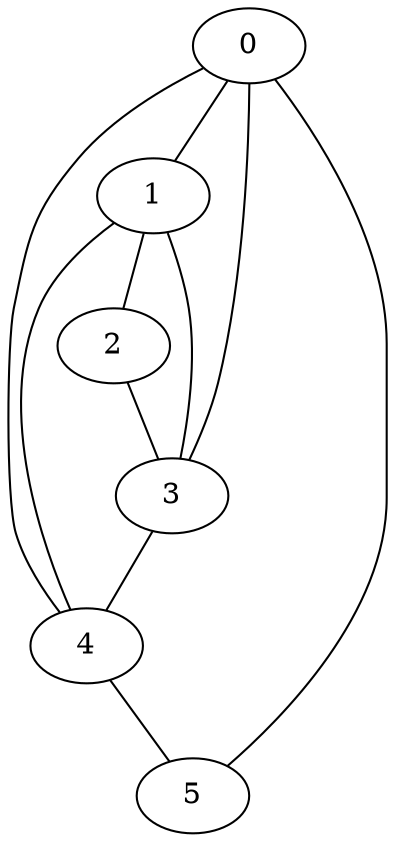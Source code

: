 strict graph "Small" {
 // Node definitions.
 0;
 1;
 2;
 3;
 4;
 5;

 // Edge definitions.
 0 -- 1;
 0 -- 3;
 0 -- 4;
 0 -- 5;
 1 -- 2;
 1 -- 3;
 1 -- 4;
 2 -- 3;
 3 -- 4;
 4 -- 5;
}